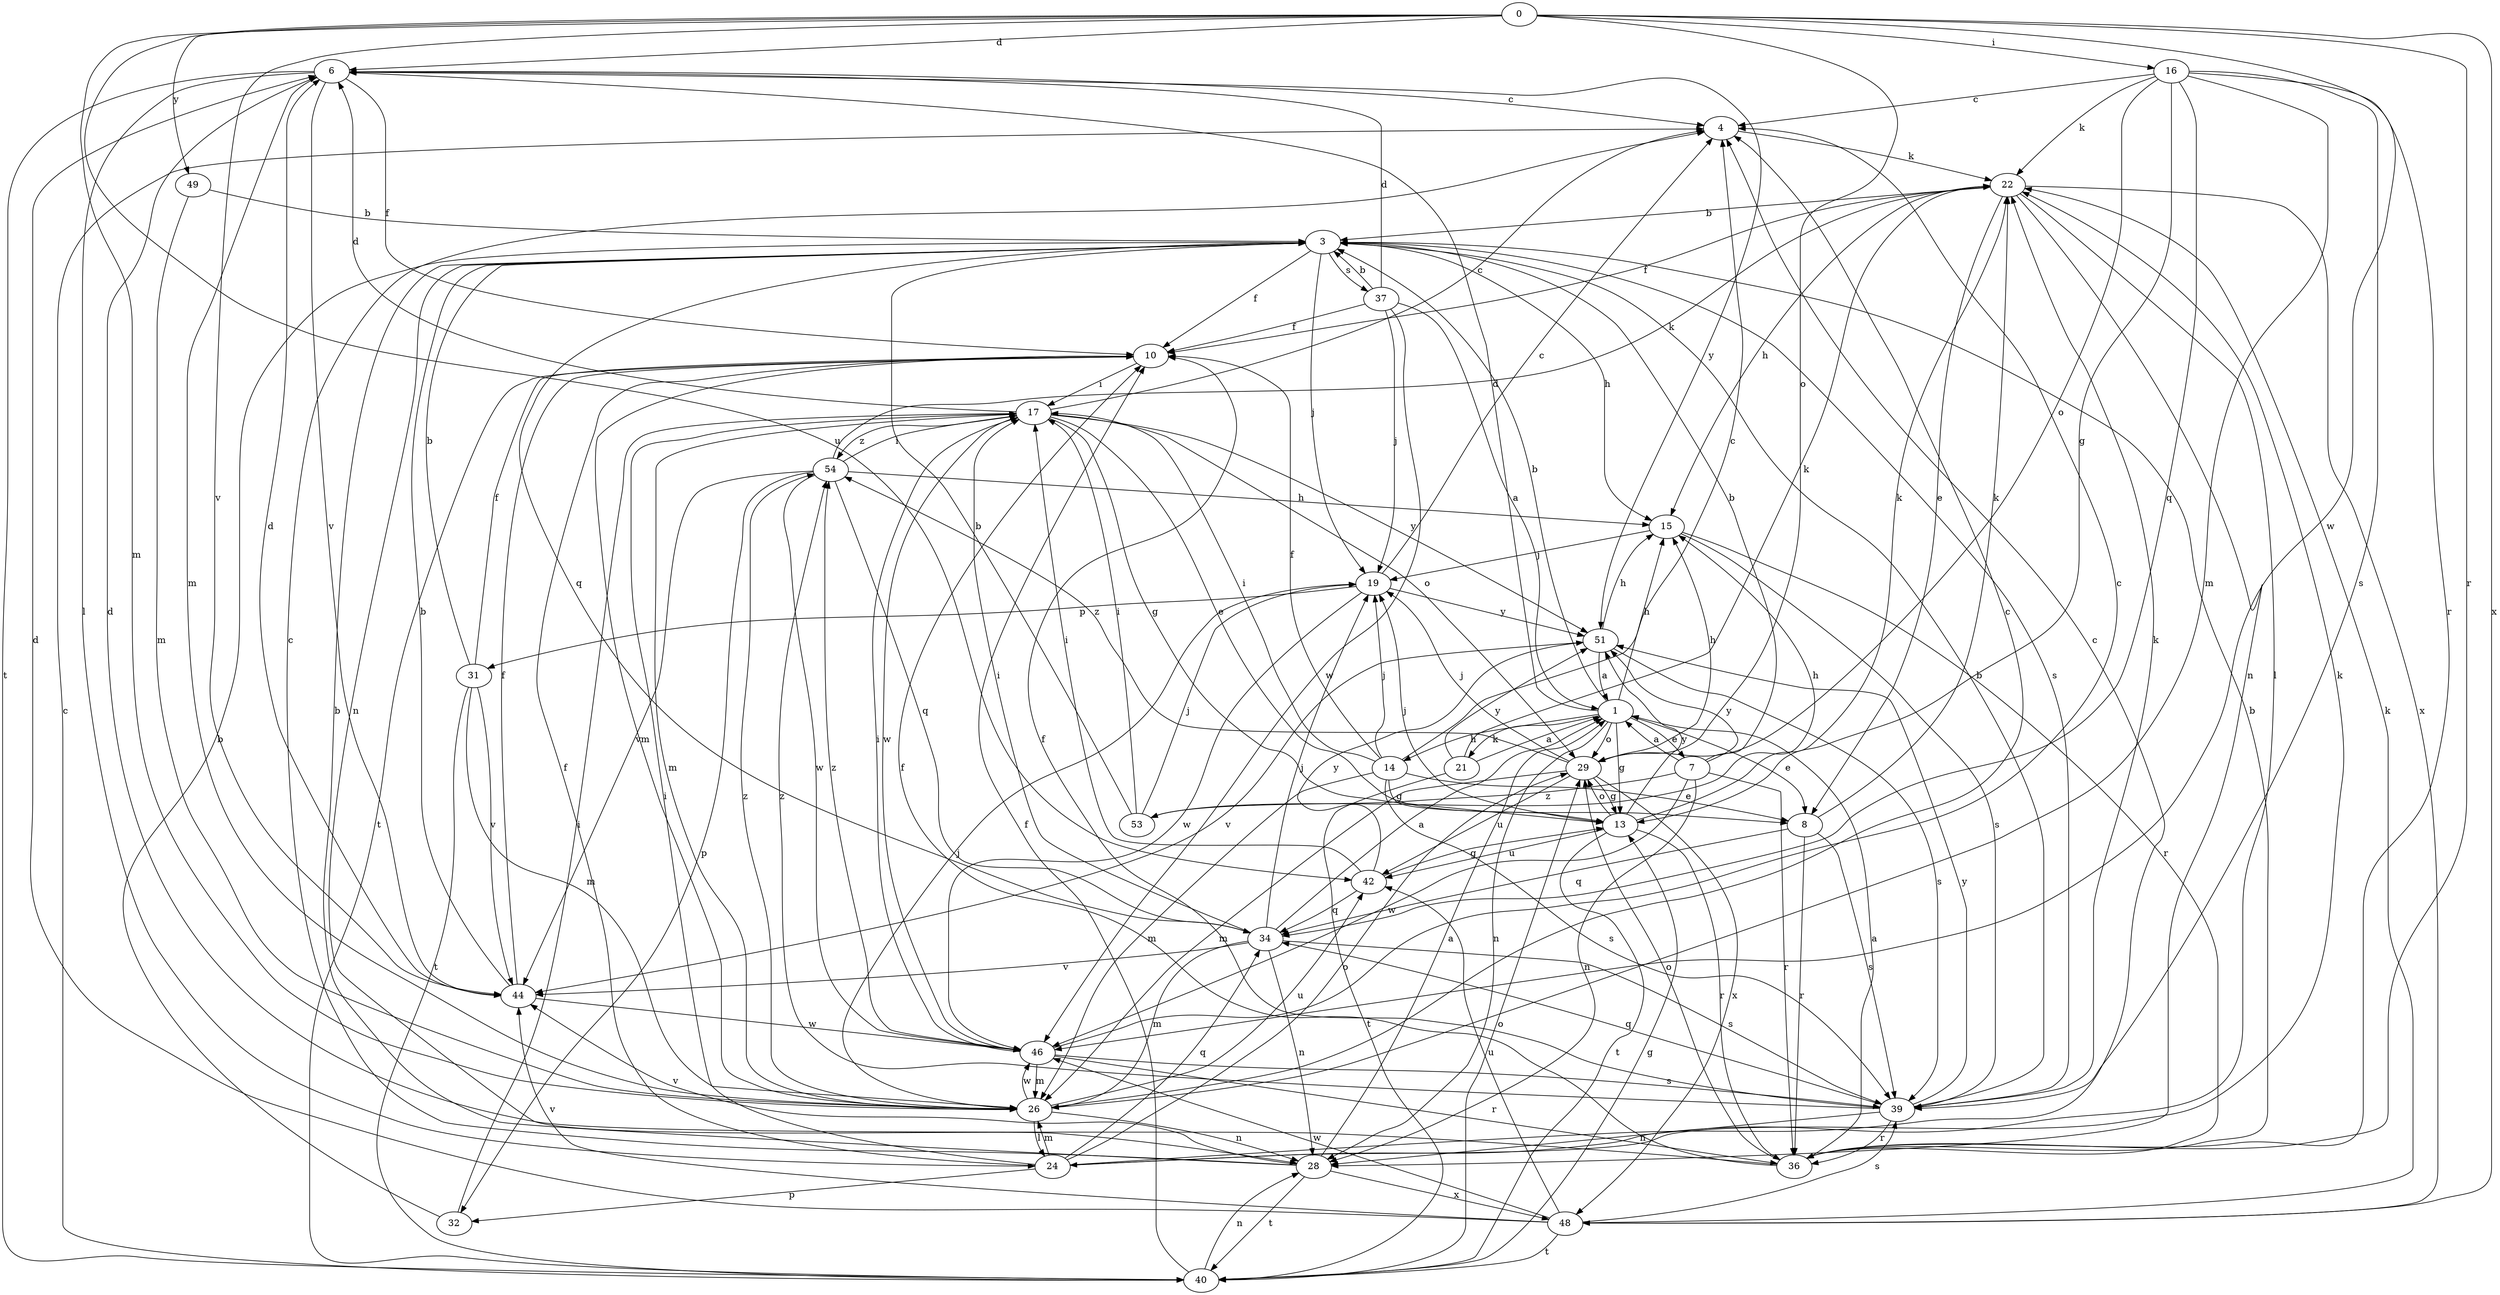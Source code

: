 strict digraph  {
0;
1;
3;
4;
6;
7;
8;
10;
13;
14;
15;
16;
17;
19;
21;
22;
24;
26;
28;
29;
31;
32;
34;
36;
37;
39;
40;
42;
44;
46;
48;
49;
51;
53;
54;
0 -> 6  [label=d];
0 -> 16  [label=i];
0 -> 26  [label=m];
0 -> 29  [label=o];
0 -> 36  [label=r];
0 -> 42  [label=u];
0 -> 44  [label=v];
0 -> 46  [label=w];
0 -> 48  [label=x];
0 -> 49  [label=y];
1 -> 3  [label=b];
1 -> 6  [label=d];
1 -> 7  [label=e];
1 -> 8  [label=e];
1 -> 13  [label=g];
1 -> 14  [label=h];
1 -> 15  [label=h];
1 -> 21  [label=k];
1 -> 28  [label=n];
1 -> 29  [label=o];
3 -> 10  [label=f];
3 -> 15  [label=h];
3 -> 19  [label=j];
3 -> 28  [label=n];
3 -> 34  [label=q];
3 -> 37  [label=s];
3 -> 39  [label=s];
4 -> 22  [label=k];
6 -> 4  [label=c];
6 -> 10  [label=f];
6 -> 24  [label=l];
6 -> 26  [label=m];
6 -> 40  [label=t];
6 -> 44  [label=v];
6 -> 51  [label=y];
7 -> 1  [label=a];
7 -> 3  [label=b];
7 -> 28  [label=n];
7 -> 36  [label=r];
7 -> 46  [label=w];
7 -> 51  [label=y];
7 -> 53  [label=z];
8 -> 22  [label=k];
8 -> 34  [label=q];
8 -> 36  [label=r];
8 -> 39  [label=s];
10 -> 17  [label=i];
10 -> 26  [label=m];
10 -> 40  [label=t];
13 -> 19  [label=j];
13 -> 22  [label=k];
13 -> 29  [label=o];
13 -> 36  [label=r];
13 -> 40  [label=t];
13 -> 42  [label=u];
13 -> 51  [label=y];
14 -> 4  [label=c];
14 -> 8  [label=e];
14 -> 10  [label=f];
14 -> 13  [label=g];
14 -> 17  [label=i];
14 -> 19  [label=j];
14 -> 26  [label=m];
14 -> 39  [label=s];
15 -> 19  [label=j];
15 -> 36  [label=r];
15 -> 39  [label=s];
16 -> 4  [label=c];
16 -> 13  [label=g];
16 -> 22  [label=k];
16 -> 26  [label=m];
16 -> 29  [label=o];
16 -> 34  [label=q];
16 -> 36  [label=r];
16 -> 39  [label=s];
17 -> 4  [label=c];
17 -> 6  [label=d];
17 -> 8  [label=e];
17 -> 13  [label=g];
17 -> 26  [label=m];
17 -> 29  [label=o];
17 -> 46  [label=w];
17 -> 51  [label=y];
17 -> 54  [label=z];
19 -> 4  [label=c];
19 -> 31  [label=p];
19 -> 46  [label=w];
19 -> 51  [label=y];
21 -> 1  [label=a];
21 -> 22  [label=k];
21 -> 40  [label=t];
21 -> 51  [label=y];
22 -> 3  [label=b];
22 -> 8  [label=e];
22 -> 10  [label=f];
22 -> 15  [label=h];
22 -> 24  [label=l];
22 -> 28  [label=n];
22 -> 48  [label=x];
24 -> 4  [label=c];
24 -> 10  [label=f];
24 -> 17  [label=i];
24 -> 22  [label=k];
24 -> 26  [label=m];
24 -> 29  [label=o];
24 -> 32  [label=p];
24 -> 34  [label=q];
26 -> 4  [label=c];
26 -> 19  [label=j];
26 -> 24  [label=l];
26 -> 28  [label=n];
26 -> 42  [label=u];
26 -> 46  [label=w];
26 -> 54  [label=z];
28 -> 1  [label=a];
28 -> 3  [label=b];
28 -> 4  [label=c];
28 -> 40  [label=t];
28 -> 44  [label=v];
28 -> 48  [label=x];
29 -> 13  [label=g];
29 -> 15  [label=h];
29 -> 19  [label=j];
29 -> 26  [label=m];
29 -> 42  [label=u];
29 -> 48  [label=x];
29 -> 54  [label=z];
31 -> 3  [label=b];
31 -> 10  [label=f];
31 -> 26  [label=m];
31 -> 40  [label=t];
31 -> 44  [label=v];
32 -> 3  [label=b];
32 -> 17  [label=i];
34 -> 1  [label=a];
34 -> 17  [label=i];
34 -> 19  [label=j];
34 -> 26  [label=m];
34 -> 28  [label=n];
34 -> 39  [label=s];
34 -> 44  [label=v];
36 -> 1  [label=a];
36 -> 3  [label=b];
36 -> 6  [label=d];
36 -> 10  [label=f];
36 -> 29  [label=o];
37 -> 1  [label=a];
37 -> 3  [label=b];
37 -> 6  [label=d];
37 -> 10  [label=f];
37 -> 19  [label=j];
37 -> 46  [label=w];
39 -> 3  [label=b];
39 -> 10  [label=f];
39 -> 22  [label=k];
39 -> 28  [label=n];
39 -> 34  [label=q];
39 -> 36  [label=r];
39 -> 51  [label=y];
39 -> 54  [label=z];
40 -> 4  [label=c];
40 -> 10  [label=f];
40 -> 13  [label=g];
40 -> 28  [label=n];
40 -> 29  [label=o];
42 -> 13  [label=g];
42 -> 17  [label=i];
42 -> 34  [label=q];
42 -> 51  [label=y];
44 -> 3  [label=b];
44 -> 6  [label=d];
44 -> 10  [label=f];
44 -> 46  [label=w];
46 -> 4  [label=c];
46 -> 17  [label=i];
46 -> 26  [label=m];
46 -> 36  [label=r];
46 -> 39  [label=s];
46 -> 54  [label=z];
48 -> 6  [label=d];
48 -> 22  [label=k];
48 -> 39  [label=s];
48 -> 40  [label=t];
48 -> 42  [label=u];
48 -> 44  [label=v];
48 -> 46  [label=w];
49 -> 3  [label=b];
49 -> 26  [label=m];
51 -> 1  [label=a];
51 -> 15  [label=h];
51 -> 39  [label=s];
51 -> 44  [label=v];
53 -> 3  [label=b];
53 -> 15  [label=h];
53 -> 17  [label=i];
53 -> 19  [label=j];
54 -> 15  [label=h];
54 -> 17  [label=i];
54 -> 22  [label=k];
54 -> 32  [label=p];
54 -> 34  [label=q];
54 -> 44  [label=v];
54 -> 46  [label=w];
}
